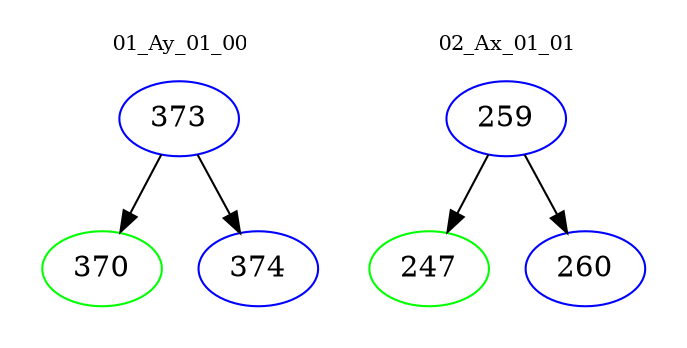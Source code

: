 digraph{
subgraph cluster_0 {
color = white
label = "01_Ay_01_00";
fontsize=10;
T0_373 [label="373", color="blue"]
T0_373 -> T0_370 [color="black"]
T0_370 [label="370", color="green"]
T0_373 -> T0_374 [color="black"]
T0_374 [label="374", color="blue"]
}
subgraph cluster_1 {
color = white
label = "02_Ax_01_01";
fontsize=10;
T1_259 [label="259", color="blue"]
T1_259 -> T1_247 [color="black"]
T1_247 [label="247", color="green"]
T1_259 -> T1_260 [color="black"]
T1_260 [label="260", color="blue"]
}
}
